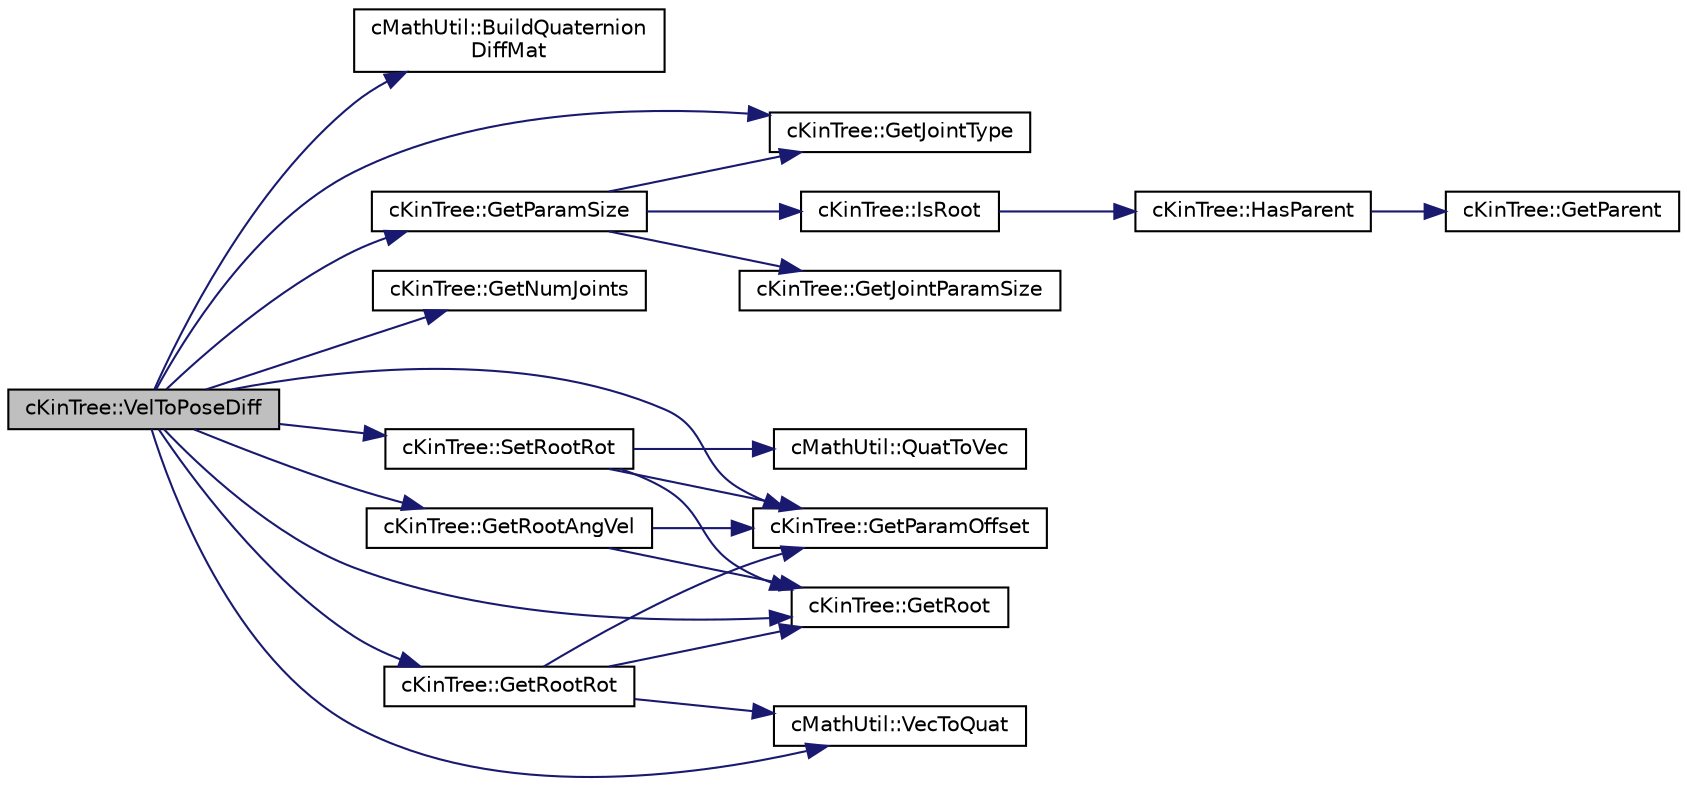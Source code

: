 digraph "cKinTree::VelToPoseDiff"
{
 // LATEX_PDF_SIZE
  edge [fontname="Helvetica",fontsize="10",labelfontname="Helvetica",labelfontsize="10"];
  node [fontname="Helvetica",fontsize="10",shape=record];
  rankdir="LR";
  Node1 [label="cKinTree::VelToPoseDiff",height=0.2,width=0.4,color="black", fillcolor="grey75", style="filled", fontcolor="black",tooltip=" "];
  Node1 -> Node2 [color="midnightblue",fontsize="10",style="solid",fontname="Helvetica"];
  Node2 [label="cMathUtil::BuildQuaternion\lDiffMat",height=0.2,width=0.4,color="black", fillcolor="white", style="filled",URL="$classc_math_util.html#adeabd51333456f8d9263de8ff96df1fe",tooltip=" "];
  Node1 -> Node3 [color="midnightblue",fontsize="10",style="solid",fontname="Helvetica"];
  Node3 [label="cKinTree::GetJointType",height=0.2,width=0.4,color="black", fillcolor="white", style="filled",URL="$classc_kin_tree.html#a891d52af51a7a1bced694634c2f70ee9",tooltip=" "];
  Node1 -> Node4 [color="midnightblue",fontsize="10",style="solid",fontname="Helvetica"];
  Node4 [label="cKinTree::GetNumJoints",height=0.2,width=0.4,color="black", fillcolor="white", style="filled",URL="$classc_kin_tree.html#ac840b501e27e6ce46d208b7d033f21d4",tooltip=" "];
  Node1 -> Node5 [color="midnightblue",fontsize="10",style="solid",fontname="Helvetica"];
  Node5 [label="cKinTree::GetParamOffset",height=0.2,width=0.4,color="black", fillcolor="white", style="filled",URL="$classc_kin_tree.html#aba4aced4cc6c401006617e288e84e723",tooltip=" "];
  Node1 -> Node6 [color="midnightblue",fontsize="10",style="solid",fontname="Helvetica"];
  Node6 [label="cKinTree::GetParamSize",height=0.2,width=0.4,color="black", fillcolor="white", style="filled",URL="$classc_kin_tree.html#ad5d21e19a354b6e8f5406e9167f12161",tooltip=" "];
  Node6 -> Node7 [color="midnightblue",fontsize="10",style="solid",fontname="Helvetica"];
  Node7 [label="cKinTree::GetJointParamSize",height=0.2,width=0.4,color="black", fillcolor="white", style="filled",URL="$classc_kin_tree.html#a9c308e9e4654d96bcc47ba02770a06ea",tooltip=" "];
  Node6 -> Node3 [color="midnightblue",fontsize="10",style="solid",fontname="Helvetica"];
  Node6 -> Node8 [color="midnightblue",fontsize="10",style="solid",fontname="Helvetica"];
  Node8 [label="cKinTree::IsRoot",height=0.2,width=0.4,color="black", fillcolor="white", style="filled",URL="$classc_kin_tree.html#ab4c2a8b42b254dc54e15e71684045a0a",tooltip=" "];
  Node8 -> Node9 [color="midnightblue",fontsize="10",style="solid",fontname="Helvetica"];
  Node9 [label="cKinTree::HasParent",height=0.2,width=0.4,color="black", fillcolor="white", style="filled",URL="$classc_kin_tree.html#a434aca959d5ef55a491381c7b8d90527",tooltip=" "];
  Node9 -> Node10 [color="midnightblue",fontsize="10",style="solid",fontname="Helvetica"];
  Node10 [label="cKinTree::GetParent",height=0.2,width=0.4,color="black", fillcolor="white", style="filled",URL="$classc_kin_tree.html#a593b283c1ce6a9fa8eb75cb9dc7396f6",tooltip=" "];
  Node1 -> Node11 [color="midnightblue",fontsize="10",style="solid",fontname="Helvetica"];
  Node11 [label="cKinTree::GetRoot",height=0.2,width=0.4,color="black", fillcolor="white", style="filled",URL="$classc_kin_tree.html#a81b9799b03d32762ac820eb0886f369c",tooltip=" "];
  Node1 -> Node12 [color="midnightblue",fontsize="10",style="solid",fontname="Helvetica"];
  Node12 [label="cKinTree::GetRootAngVel",height=0.2,width=0.4,color="black", fillcolor="white", style="filled",URL="$classc_kin_tree.html#a04a74d6d511c07ca58f3da6df551d553",tooltip=" "];
  Node12 -> Node5 [color="midnightblue",fontsize="10",style="solid",fontname="Helvetica"];
  Node12 -> Node11 [color="midnightblue",fontsize="10",style="solid",fontname="Helvetica"];
  Node1 -> Node13 [color="midnightblue",fontsize="10",style="solid",fontname="Helvetica"];
  Node13 [label="cKinTree::GetRootRot",height=0.2,width=0.4,color="black", fillcolor="white", style="filled",URL="$classc_kin_tree.html#a2a021db5d70df4fc749693908b4673ae",tooltip=" "];
  Node13 -> Node5 [color="midnightblue",fontsize="10",style="solid",fontname="Helvetica"];
  Node13 -> Node11 [color="midnightblue",fontsize="10",style="solid",fontname="Helvetica"];
  Node13 -> Node14 [color="midnightblue",fontsize="10",style="solid",fontname="Helvetica"];
  Node14 [label="cMathUtil::VecToQuat",height=0.2,width=0.4,color="black", fillcolor="white", style="filled",URL="$classc_math_util.html#a4b295f1a5fa0c95e87b942e62b2248bb",tooltip=" "];
  Node1 -> Node15 [color="midnightblue",fontsize="10",style="solid",fontname="Helvetica"];
  Node15 [label="cKinTree::SetRootRot",height=0.2,width=0.4,color="black", fillcolor="white", style="filled",URL="$classc_kin_tree.html#a0635457bb31f60e04015b6135bb116d2",tooltip=" "];
  Node15 -> Node5 [color="midnightblue",fontsize="10",style="solid",fontname="Helvetica"];
  Node15 -> Node11 [color="midnightblue",fontsize="10",style="solid",fontname="Helvetica"];
  Node15 -> Node16 [color="midnightblue",fontsize="10",style="solid",fontname="Helvetica"];
  Node16 [label="cMathUtil::QuatToVec",height=0.2,width=0.4,color="black", fillcolor="white", style="filled",URL="$classc_math_util.html#a703bd693dac0d20b433690577d9a8dcc",tooltip=" "];
  Node1 -> Node14 [color="midnightblue",fontsize="10",style="solid",fontname="Helvetica"];
}
